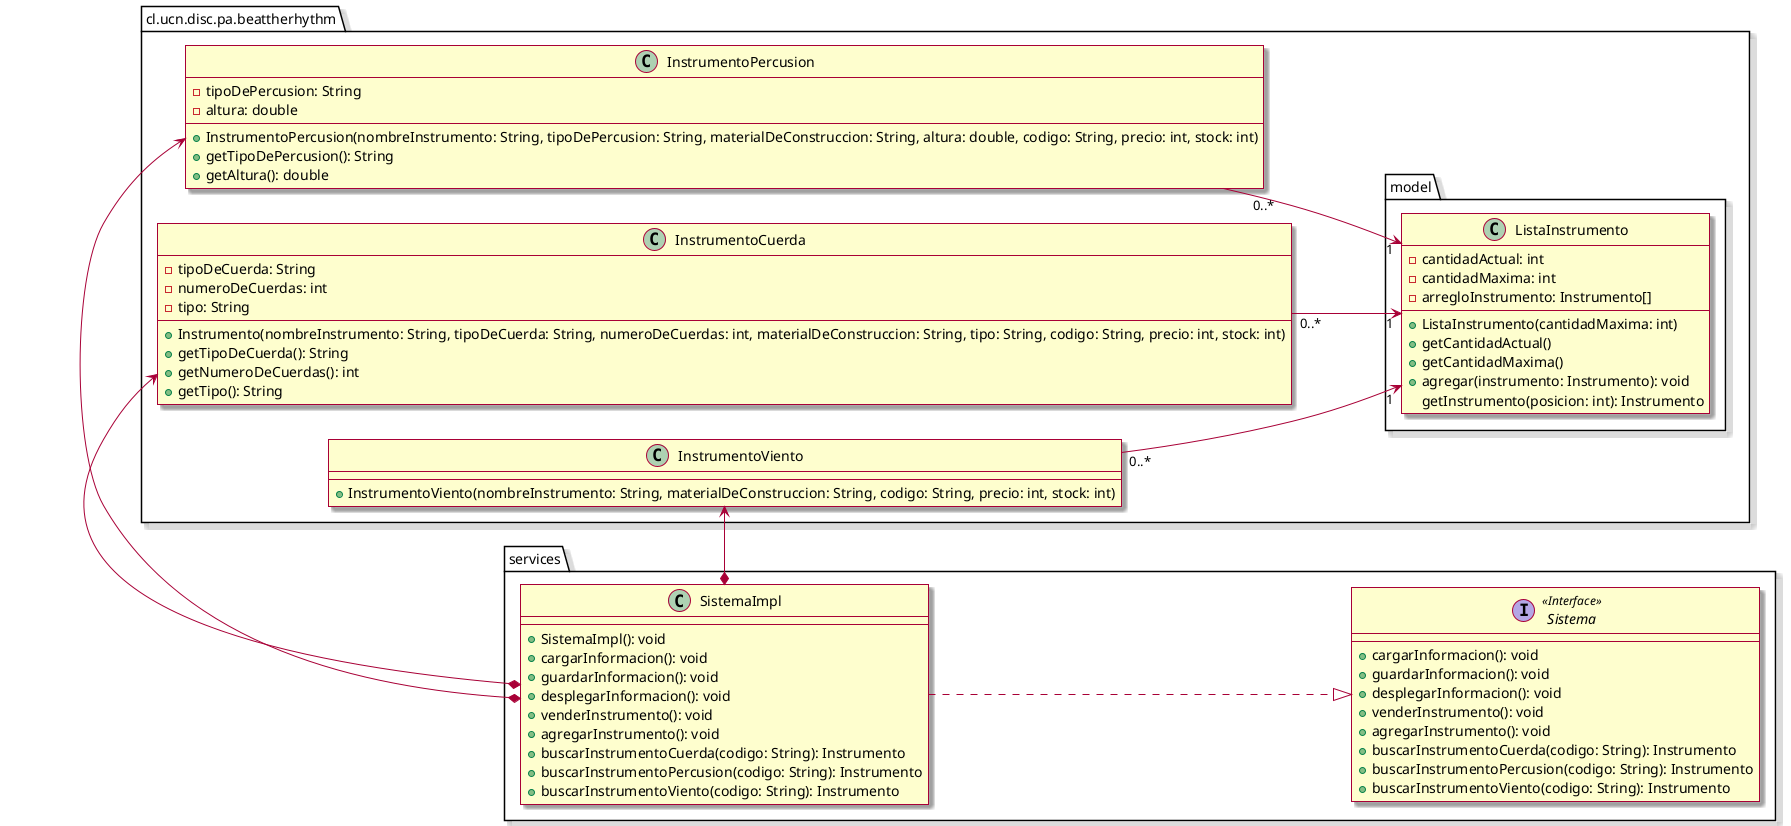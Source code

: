 @startuml
left to right direction
set separator none
!pragma useIntermediatePackages false
skin rose
package cl.ucn.disc.pa.beattherhythm{
    package model{
        class ListaInstrumento{
            -cantidadActual: int
            -cantidadMaxima: int
            -arregloInstrumento: Instrumento[]
            +ListaInstrumento(cantidadMaxima: int)
            +getCantidadActual()
            +getCantidadMaxima()
            +agregar(instrumento: Instrumento): void
            getInstrumento(posicion: int): Instrumento
        }

        }
        class InstrumentoCuerda{
            -tipoDeCuerda: String
            -numeroDeCuerdas: int
            -tipo: String
            +Instrumento(nombreInstrumento: String, tipoDeCuerda: String, numeroDeCuerdas: int, materialDeConstruccion: String, tipo: String, codigo: String, precio: int, stock: int)
            +getTipoDeCuerda(): String
            +getNumeroDeCuerdas(): int
            +getTipo(): String
        }

        class InstrumentoPercusion{
            -tipoDePercusion: String
            -altura: double
            +InstrumentoPercusion(nombreInstrumento: String, tipoDePercusion: String, materialDeConstruccion: String, altura: double, codigo: String, precio: int, stock: int)
            +getTipoDePercusion(): String
            +getAltura(): double
        }

        class InstrumentoViento{
            +InstrumentoViento(nombreInstrumento: String, materialDeConstruccion: String, codigo: String, precio: int, stock: int)
        }


    }
    package services{
        interface Sistema <<Interface>>{
            +cargarInformacion(): void
            +guardarInformacion(): void
            +desplegarInformacion(): void
            +venderInstrumento(): void
            +agregarInstrumento(): void
            +buscarInstrumentoCuerda(codigo: String): Instrumento
            +buscarInstrumentoPercusion(codigo: String): Instrumento
            +buscarInstrumentoViento(codigo: String): Instrumento
        }
        class SistemaImpl{
            +SistemaImpl(): void
            +cargarInformacion(): void
            +guardarInformacion(): void
            +desplegarInformacion(): void
            +venderInstrumento(): void
            +agregarInstrumento(): void
            +buscarInstrumentoCuerda(codigo: String): Instrumento
            +buscarInstrumentoPercusion(codigo: String): Instrumento
            +buscarInstrumentoViento(codigo: String): Instrumento


        }
    }
}

SistemaImpl ..|> Sistema
InstrumentoCuerda "0..*" --> "1" ListaInstrumento
InstrumentoPercusion "0..*" --> "1" ListaInstrumento
InstrumentoViento "0..*" --> "1" ListaInstrumento
SistemaImpl *-> InstrumentoPercusion
SistemaImpl *-> InstrumentoCuerda
SistemaImpl *-> InstrumentoViento

@enduml
